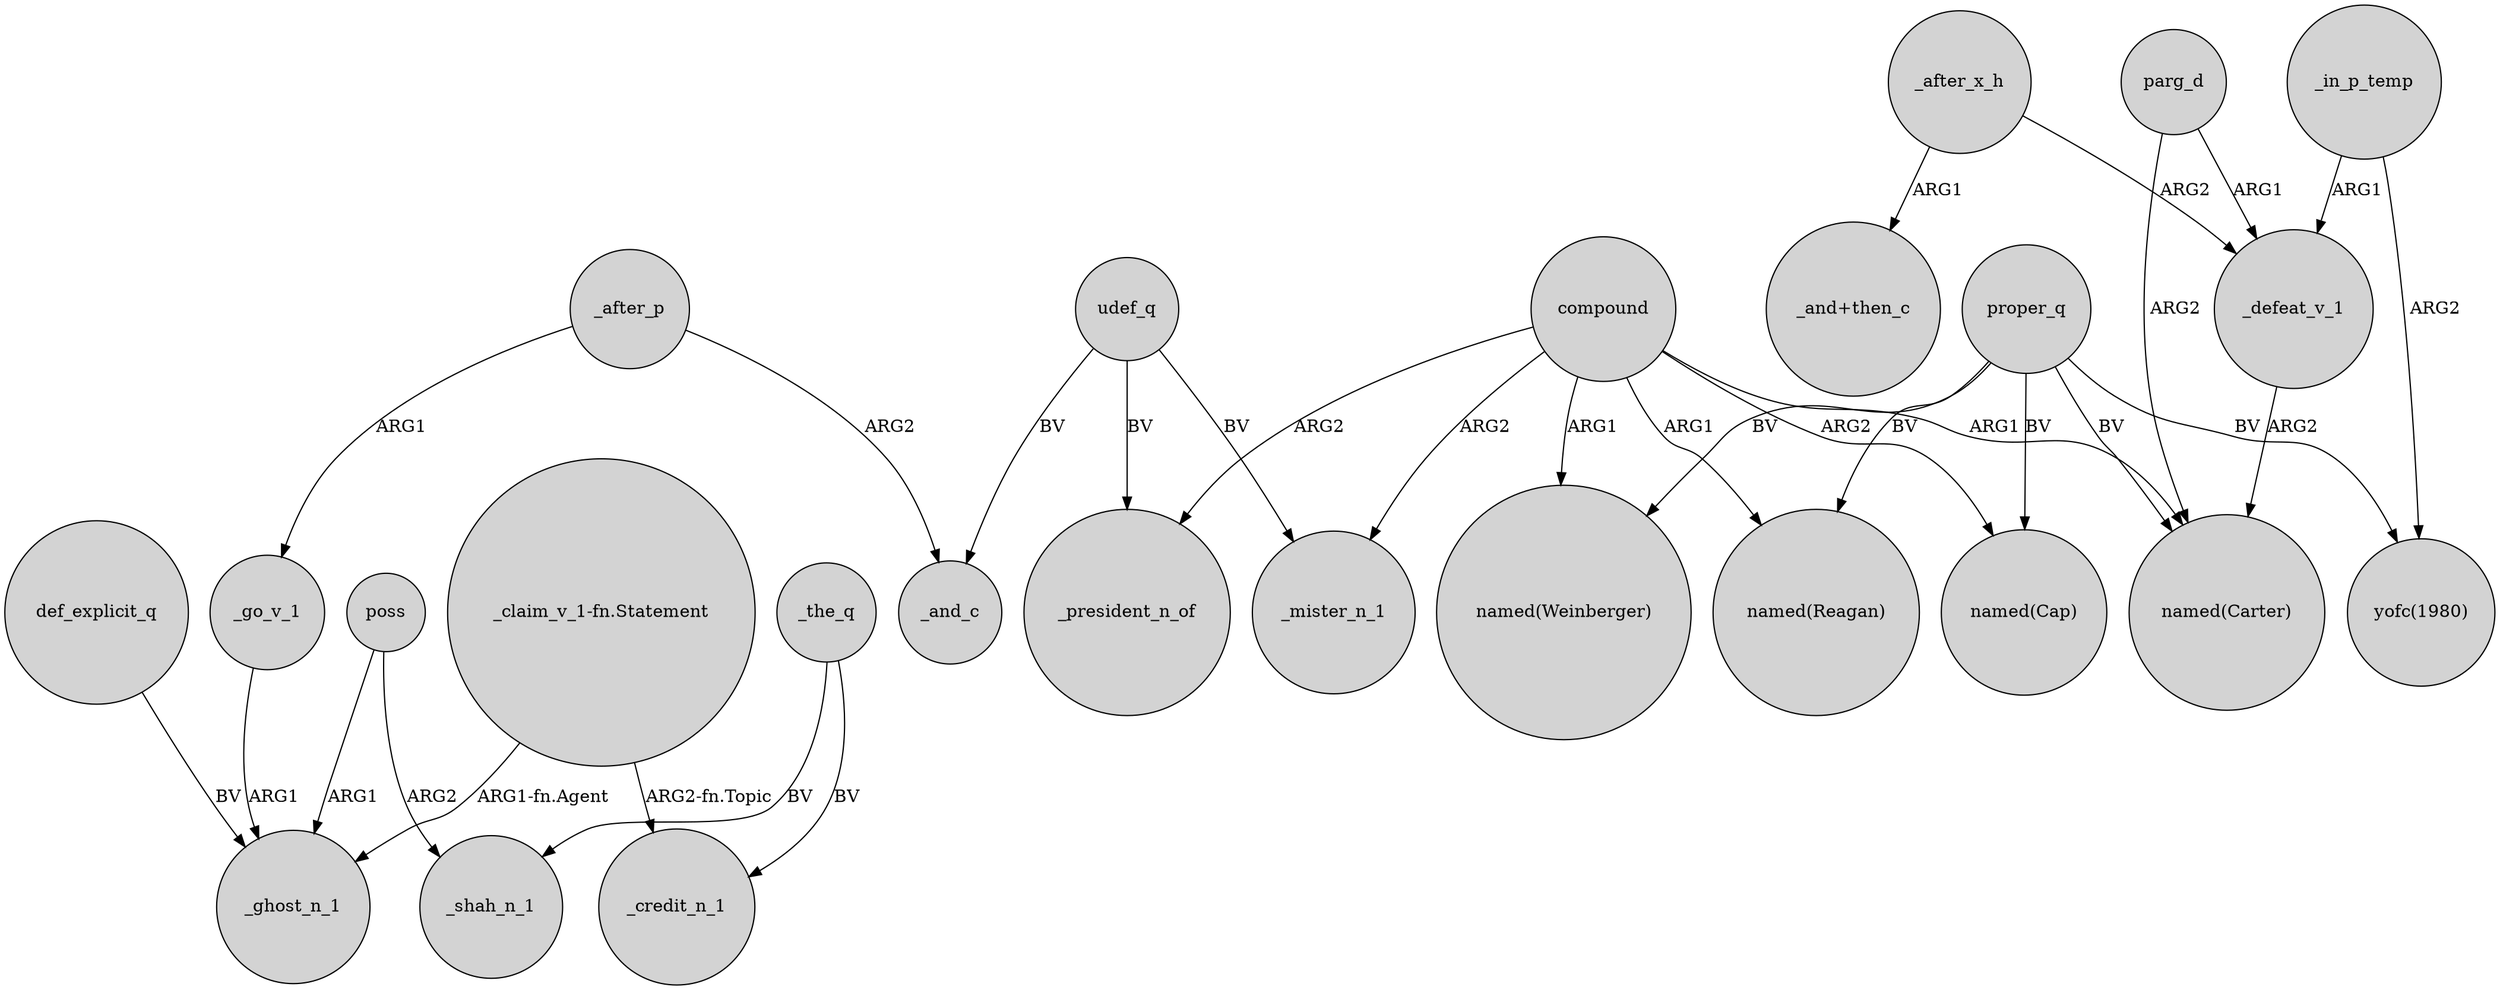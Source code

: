 digraph {
	node [shape=circle style=filled]
	"_claim_v_1-fn.Statement" -> _ghost_n_1 [label="ARG1-fn.Agent"]
	poss -> _shah_n_1 [label=ARG2]
	compound -> "named(Reagan)" [label=ARG1]
	compound -> _president_n_of [label=ARG2]
	compound -> "named(Carter)" [label=ARG1]
	_after_x_h -> "_and+then_c" [label=ARG1]
	_in_p_temp -> "yofc(1980)" [label=ARG2]
	compound -> "named(Weinberger)" [label=ARG1]
	def_explicit_q -> _ghost_n_1 [label=BV]
	compound -> _mister_n_1 [label=ARG2]
	proper_q -> "named(Weinberger)" [label=BV]
	udef_q -> _mister_n_1 [label=BV]
	compound -> "named(Cap)" [label=ARG2]
	proper_q -> "named(Carter)" [label=BV]
	_the_q -> _credit_n_1 [label=BV]
	"_claim_v_1-fn.Statement" -> _credit_n_1 [label="ARG2-fn.Topic"]
	udef_q -> _president_n_of [label=BV]
	poss -> _ghost_n_1 [label=ARG1]
	proper_q -> "yofc(1980)" [label=BV]
	proper_q -> "named(Reagan)" [label=BV]
	_defeat_v_1 -> "named(Carter)" [label=ARG2]
	parg_d -> "named(Carter)" [label=ARG2]
	proper_q -> "named(Cap)" [label=BV]
	_after_p -> _and_c [label=ARG2]
	_after_p -> _go_v_1 [label=ARG1]
	parg_d -> _defeat_v_1 [label=ARG1]
	_go_v_1 -> _ghost_n_1 [label=ARG1]
	udef_q -> _and_c [label=BV]
	_after_x_h -> _defeat_v_1 [label=ARG2]
	_in_p_temp -> _defeat_v_1 [label=ARG1]
	_the_q -> _shah_n_1 [label=BV]
}
